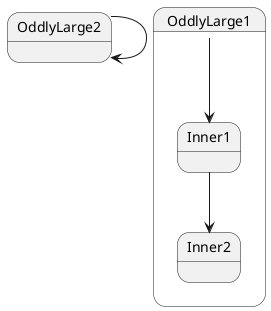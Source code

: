 {
  "sha1": "i0dmu9p19owlqiwkcnixv2neqnizeqa",
  "insertion": {
    "when": "2024-06-03T18:59:30.184Z",
    "user": "plantuml@gmail.com"
  }
}
@startuml

state OddlyLarge1 {
Inner1 --> Inner2
}
OddlyLarge1 --> Inner1

state OddlyLarge2 {
}

OddlyLarge2 --> OddlyLarge2
@enduml
